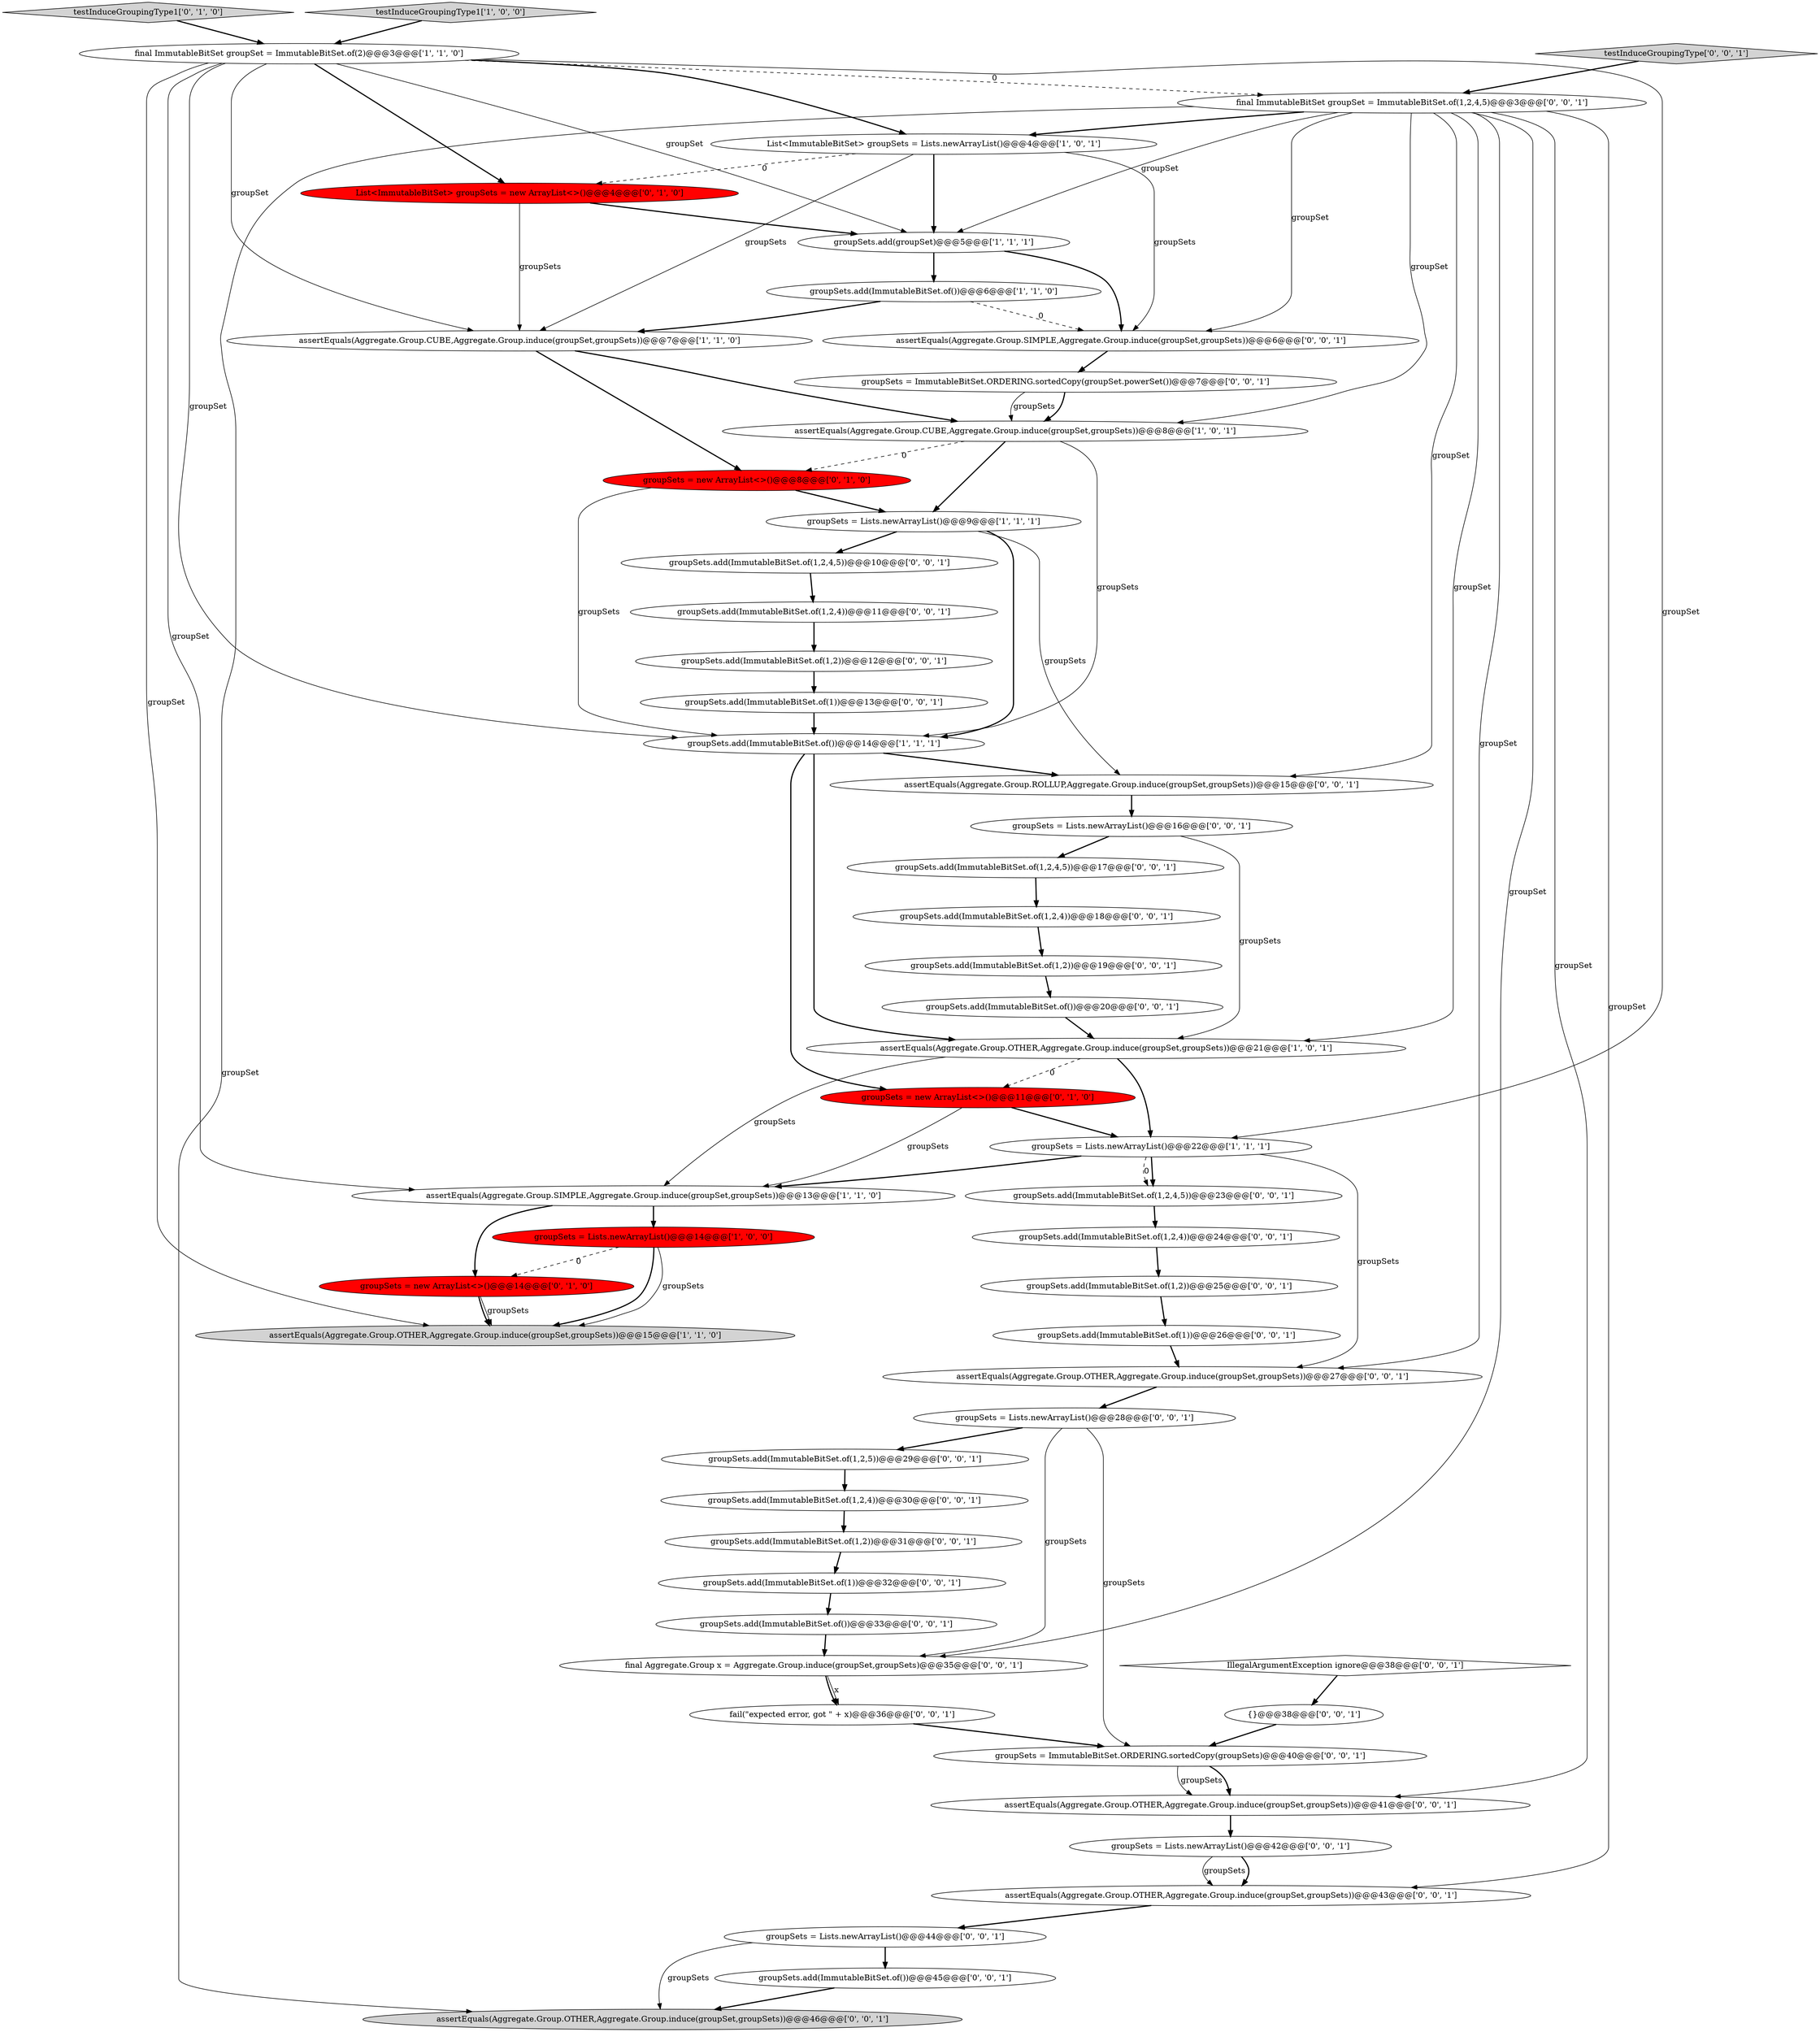 digraph {
41 [style = filled, label = "groupSets = ImmutableBitSet.ORDERING.sortedCopy(groupSet.powerSet())@@@7@@@['0', '0', '1']", fillcolor = white, shape = ellipse image = "AAA0AAABBB3BBB"];
0 [style = filled, label = "final ImmutableBitSet groupSet = ImmutableBitSet.of(2)@@@3@@@['1', '1', '0']", fillcolor = white, shape = ellipse image = "AAA0AAABBB1BBB"];
14 [style = filled, label = "testInduceGroupingType1['0', '1', '0']", fillcolor = lightgray, shape = diamond image = "AAA0AAABBB2BBB"];
1 [style = filled, label = "groupSets = Lists.newArrayList()@@@22@@@['1', '1', '1']", fillcolor = white, shape = ellipse image = "AAA0AAABBB1BBB"];
27 [style = filled, label = "groupSets.add(ImmutableBitSet.of(1,2,4))@@@24@@@['0', '0', '1']", fillcolor = white, shape = ellipse image = "AAA0AAABBB3BBB"];
54 [style = filled, label = "final Aggregate.Group x = Aggregate.Group.induce(groupSet,groupSets)@@@35@@@['0', '0', '1']", fillcolor = white, shape = ellipse image = "AAA0AAABBB3BBB"];
34 [style = filled, label = "groupSets.add(ImmutableBitSet.of())@@@45@@@['0', '0', '1']", fillcolor = white, shape = ellipse image = "AAA0AAABBB3BBB"];
37 [style = filled, label = "groupSets.add(ImmutableBitSet.of(1,2))@@@31@@@['0', '0', '1']", fillcolor = white, shape = ellipse image = "AAA0AAABBB3BBB"];
42 [style = filled, label = "groupSets.add(ImmutableBitSet.of(1,2))@@@19@@@['0', '0', '1']", fillcolor = white, shape = ellipse image = "AAA0AAABBB3BBB"];
52 [style = filled, label = "{}@@@38@@@['0', '0', '1']", fillcolor = white, shape = ellipse image = "AAA0AAABBB3BBB"];
35 [style = filled, label = "groupSets = Lists.newArrayList()@@@42@@@['0', '0', '1']", fillcolor = white, shape = ellipse image = "AAA0AAABBB3BBB"];
12 [style = filled, label = "groupSets = Lists.newArrayList()@@@9@@@['1', '1', '1']", fillcolor = white, shape = ellipse image = "AAA0AAABBB1BBB"];
33 [style = filled, label = "assertEquals(Aggregate.Group.SIMPLE,Aggregate.Group.induce(groupSet,groupSets))@@@6@@@['0', '0', '1']", fillcolor = white, shape = ellipse image = "AAA0AAABBB3BBB"];
17 [style = filled, label = "List<ImmutableBitSet> groupSets = new ArrayList<>()@@@4@@@['0', '1', '0']", fillcolor = red, shape = ellipse image = "AAA1AAABBB2BBB"];
4 [style = filled, label = "List<ImmutableBitSet> groupSets = Lists.newArrayList()@@@4@@@['1', '0', '1']", fillcolor = white, shape = ellipse image = "AAA0AAABBB1BBB"];
20 [style = filled, label = "groupSets.add(ImmutableBitSet.of(1,2,5))@@@29@@@['0', '0', '1']", fillcolor = white, shape = ellipse image = "AAA0AAABBB3BBB"];
32 [style = filled, label = "groupSets.add(ImmutableBitSet.of(1))@@@32@@@['0', '0', '1']", fillcolor = white, shape = ellipse image = "AAA0AAABBB3BBB"];
49 [style = filled, label = "groupSets.add(ImmutableBitSet.of(1,2,4))@@@18@@@['0', '0', '1']", fillcolor = white, shape = ellipse image = "AAA0AAABBB3BBB"];
8 [style = filled, label = "assertEquals(Aggregate.Group.SIMPLE,Aggregate.Group.induce(groupSet,groupSets))@@@13@@@['1', '1', '0']", fillcolor = white, shape = ellipse image = "AAA0AAABBB1BBB"];
9 [style = filled, label = "assertEquals(Aggregate.Group.CUBE,Aggregate.Group.induce(groupSet,groupSets))@@@7@@@['1', '1', '0']", fillcolor = white, shape = ellipse image = "AAA0AAABBB1BBB"];
21 [style = filled, label = "assertEquals(Aggregate.Group.OTHER,Aggregate.Group.induce(groupSet,groupSets))@@@27@@@['0', '0', '1']", fillcolor = white, shape = ellipse image = "AAA0AAABBB3BBB"];
51 [style = filled, label = "fail(\"expected error, got \" + x)@@@36@@@['0', '0', '1']", fillcolor = white, shape = ellipse image = "AAA0AAABBB3BBB"];
18 [style = filled, label = "groupSets = new ArrayList<>()@@@11@@@['0', '1', '0']", fillcolor = red, shape = ellipse image = "AAA1AAABBB2BBB"];
25 [style = filled, label = "groupSets = ImmutableBitSet.ORDERING.sortedCopy(groupSets)@@@40@@@['0', '0', '1']", fillcolor = white, shape = ellipse image = "AAA0AAABBB3BBB"];
26 [style = filled, label = "testInduceGroupingType['0', '0', '1']", fillcolor = lightgray, shape = diamond image = "AAA0AAABBB3BBB"];
16 [style = filled, label = "groupSets = new ArrayList<>()@@@8@@@['0', '1', '0']", fillcolor = red, shape = ellipse image = "AAA1AAABBB2BBB"];
15 [style = filled, label = "groupSets = new ArrayList<>()@@@14@@@['0', '1', '0']", fillcolor = red, shape = ellipse image = "AAA1AAABBB2BBB"];
53 [style = filled, label = "groupSets.add(ImmutableBitSet.of())@@@33@@@['0', '0', '1']", fillcolor = white, shape = ellipse image = "AAA0AAABBB3BBB"];
7 [style = filled, label = "groupSets.add(groupSet)@@@5@@@['1', '1', '1']", fillcolor = white, shape = ellipse image = "AAA0AAABBB1BBB"];
10 [style = filled, label = "assertEquals(Aggregate.Group.CUBE,Aggregate.Group.induce(groupSet,groupSets))@@@8@@@['1', '0', '1']", fillcolor = white, shape = ellipse image = "AAA0AAABBB1BBB"];
23 [style = filled, label = "groupSets.add(ImmutableBitSet.of(1,2,4,5))@@@10@@@['0', '0', '1']", fillcolor = white, shape = ellipse image = "AAA0AAABBB3BBB"];
47 [style = filled, label = "groupSets.add(ImmutableBitSet.of(1))@@@13@@@['0', '0', '1']", fillcolor = white, shape = ellipse image = "AAA0AAABBB3BBB"];
11 [style = filled, label = "groupSets.add(ImmutableBitSet.of())@@@6@@@['1', '1', '0']", fillcolor = white, shape = ellipse image = "AAA0AAABBB1BBB"];
50 [style = filled, label = "groupSets.add(ImmutableBitSet.of(1,2,4))@@@30@@@['0', '0', '1']", fillcolor = white, shape = ellipse image = "AAA0AAABBB3BBB"];
48 [style = filled, label = "groupSets.add(ImmutableBitSet.of(1,2))@@@12@@@['0', '0', '1']", fillcolor = white, shape = ellipse image = "AAA0AAABBB3BBB"];
30 [style = filled, label = "groupSets.add(ImmutableBitSet.of(1,2,4))@@@11@@@['0', '0', '1']", fillcolor = white, shape = ellipse image = "AAA0AAABBB3BBB"];
29 [style = filled, label = "groupSets = Lists.newArrayList()@@@44@@@['0', '0', '1']", fillcolor = white, shape = ellipse image = "AAA0AAABBB3BBB"];
44 [style = filled, label = "groupSets.add(ImmutableBitSet.of(1,2,4,5))@@@17@@@['0', '0', '1']", fillcolor = white, shape = ellipse image = "AAA0AAABBB3BBB"];
19 [style = filled, label = "groupSets.add(ImmutableBitSet.of(1,2,4,5))@@@23@@@['0', '0', '1']", fillcolor = white, shape = ellipse image = "AAA0AAABBB3BBB"];
39 [style = filled, label = "groupSets = Lists.newArrayList()@@@16@@@['0', '0', '1']", fillcolor = white, shape = ellipse image = "AAA0AAABBB3BBB"];
6 [style = filled, label = "assertEquals(Aggregate.Group.OTHER,Aggregate.Group.induce(groupSet,groupSets))@@@21@@@['1', '0', '1']", fillcolor = white, shape = ellipse image = "AAA0AAABBB1BBB"];
38 [style = filled, label = "assertEquals(Aggregate.Group.OTHER,Aggregate.Group.induce(groupSet,groupSets))@@@43@@@['0', '0', '1']", fillcolor = white, shape = ellipse image = "AAA0AAABBB3BBB"];
3 [style = filled, label = "groupSets = Lists.newArrayList()@@@14@@@['1', '0', '0']", fillcolor = red, shape = ellipse image = "AAA1AAABBB1BBB"];
24 [style = filled, label = "groupSets.add(ImmutableBitSet.of(1))@@@26@@@['0', '0', '1']", fillcolor = white, shape = ellipse image = "AAA0AAABBB3BBB"];
46 [style = filled, label = "IllegalArgumentException ignore@@@38@@@['0', '0', '1']", fillcolor = white, shape = diamond image = "AAA0AAABBB3BBB"];
28 [style = filled, label = "assertEquals(Aggregate.Group.OTHER,Aggregate.Group.induce(groupSet,groupSets))@@@46@@@['0', '0', '1']", fillcolor = lightgray, shape = ellipse image = "AAA0AAABBB3BBB"];
2 [style = filled, label = "assertEquals(Aggregate.Group.OTHER,Aggregate.Group.induce(groupSet,groupSets))@@@15@@@['1', '1', '0']", fillcolor = lightgray, shape = ellipse image = "AAA0AAABBB1BBB"];
40 [style = filled, label = "assertEquals(Aggregate.Group.OTHER,Aggregate.Group.induce(groupSet,groupSets))@@@41@@@['0', '0', '1']", fillcolor = white, shape = ellipse image = "AAA0AAABBB3BBB"];
43 [style = filled, label = "groupSets = Lists.newArrayList()@@@28@@@['0', '0', '1']", fillcolor = white, shape = ellipse image = "AAA0AAABBB3BBB"];
22 [style = filled, label = "final ImmutableBitSet groupSet = ImmutableBitSet.of(1,2,4,5)@@@3@@@['0', '0', '1']", fillcolor = white, shape = ellipse image = "AAA0AAABBB3BBB"];
5 [style = filled, label = "groupSets.add(ImmutableBitSet.of())@@@14@@@['1', '1', '1']", fillcolor = white, shape = ellipse image = "AAA0AAABBB1BBB"];
36 [style = filled, label = "assertEquals(Aggregate.Group.ROLLUP,Aggregate.Group.induce(groupSet,groupSets))@@@15@@@['0', '0', '1']", fillcolor = white, shape = ellipse image = "AAA0AAABBB3BBB"];
31 [style = filled, label = "groupSets.add(ImmutableBitSet.of(1,2))@@@25@@@['0', '0', '1']", fillcolor = white, shape = ellipse image = "AAA0AAABBB3BBB"];
13 [style = filled, label = "testInduceGroupingType1['1', '0', '0']", fillcolor = lightgray, shape = diamond image = "AAA0AAABBB1BBB"];
45 [style = filled, label = "groupSets.add(ImmutableBitSet.of())@@@20@@@['0', '0', '1']", fillcolor = white, shape = ellipse image = "AAA0AAABBB3BBB"];
32->53 [style = bold, label=""];
4->9 [style = solid, label="groupSets"];
12->5 [style = bold, label=""];
42->45 [style = bold, label=""];
11->33 [style = dashed, label="0"];
22->28 [style = solid, label="groupSet"];
21->43 [style = bold, label=""];
1->19 [style = dashed, label="0"];
9->10 [style = bold, label=""];
53->54 [style = bold, label=""];
29->34 [style = bold, label=""];
11->9 [style = bold, label=""];
22->38 [style = solid, label="groupSet"];
9->16 [style = bold, label=""];
26->22 [style = bold, label=""];
22->33 [style = solid, label="groupSet"];
22->4 [style = bold, label=""];
4->33 [style = solid, label="groupSets"];
25->40 [style = solid, label="groupSets"];
45->6 [style = bold, label=""];
24->21 [style = bold, label=""];
43->25 [style = solid, label="groupSets"];
10->12 [style = bold, label=""];
37->32 [style = bold, label=""];
22->40 [style = solid, label="groupSet"];
6->8 [style = solid, label="groupSets"];
35->38 [style = bold, label=""];
16->5 [style = solid, label="groupSets"];
5->36 [style = bold, label=""];
0->2 [style = solid, label="groupSet"];
25->40 [style = bold, label=""];
0->8 [style = solid, label="groupSet"];
18->8 [style = solid, label="groupSets"];
7->11 [style = bold, label=""];
23->30 [style = bold, label=""];
22->6 [style = solid, label="groupSet"];
4->17 [style = dashed, label="0"];
0->17 [style = bold, label=""];
50->37 [style = bold, label=""];
1->21 [style = solid, label="groupSets"];
27->31 [style = bold, label=""];
33->41 [style = bold, label=""];
44->49 [style = bold, label=""];
10->5 [style = solid, label="groupSets"];
6->18 [style = dashed, label="0"];
0->7 [style = solid, label="groupSet"];
7->33 [style = bold, label=""];
5->6 [style = bold, label=""];
3->2 [style = bold, label=""];
18->1 [style = bold, label=""];
15->2 [style = solid, label="groupSets"];
3->15 [style = dashed, label="0"];
51->25 [style = bold, label=""];
22->36 [style = solid, label="groupSet"];
1->19 [style = bold, label=""];
13->0 [style = bold, label=""];
22->54 [style = solid, label="groupSet"];
3->2 [style = solid, label="groupSets"];
1->8 [style = bold, label=""];
8->15 [style = bold, label=""];
40->35 [style = bold, label=""];
31->24 [style = bold, label=""];
0->9 [style = solid, label="groupSet"];
8->3 [style = bold, label=""];
43->20 [style = bold, label=""];
17->9 [style = solid, label="groupSets"];
5->18 [style = bold, label=""];
41->10 [style = bold, label=""];
43->54 [style = solid, label="groupSets"];
36->39 [style = bold, label=""];
4->7 [style = bold, label=""];
0->1 [style = solid, label="groupSet"];
34->28 [style = bold, label=""];
6->1 [style = bold, label=""];
47->5 [style = bold, label=""];
35->38 [style = solid, label="groupSets"];
10->16 [style = dashed, label="0"];
22->21 [style = solid, label="groupSet"];
20->50 [style = bold, label=""];
54->51 [style = bold, label=""];
49->42 [style = bold, label=""];
15->2 [style = bold, label=""];
39->44 [style = bold, label=""];
38->29 [style = bold, label=""];
12->36 [style = solid, label="groupSets"];
0->5 [style = solid, label="groupSet"];
46->52 [style = bold, label=""];
0->22 [style = dashed, label="0"];
17->7 [style = bold, label=""];
52->25 [style = bold, label=""];
14->0 [style = bold, label=""];
41->10 [style = solid, label="groupSets"];
0->4 [style = bold, label=""];
48->47 [style = bold, label=""];
29->28 [style = solid, label="groupSets"];
19->27 [style = bold, label=""];
22->10 [style = solid, label="groupSet"];
22->7 [style = solid, label="groupSet"];
12->23 [style = bold, label=""];
54->51 [style = solid, label="x"];
30->48 [style = bold, label=""];
16->12 [style = bold, label=""];
39->6 [style = solid, label="groupSets"];
}
